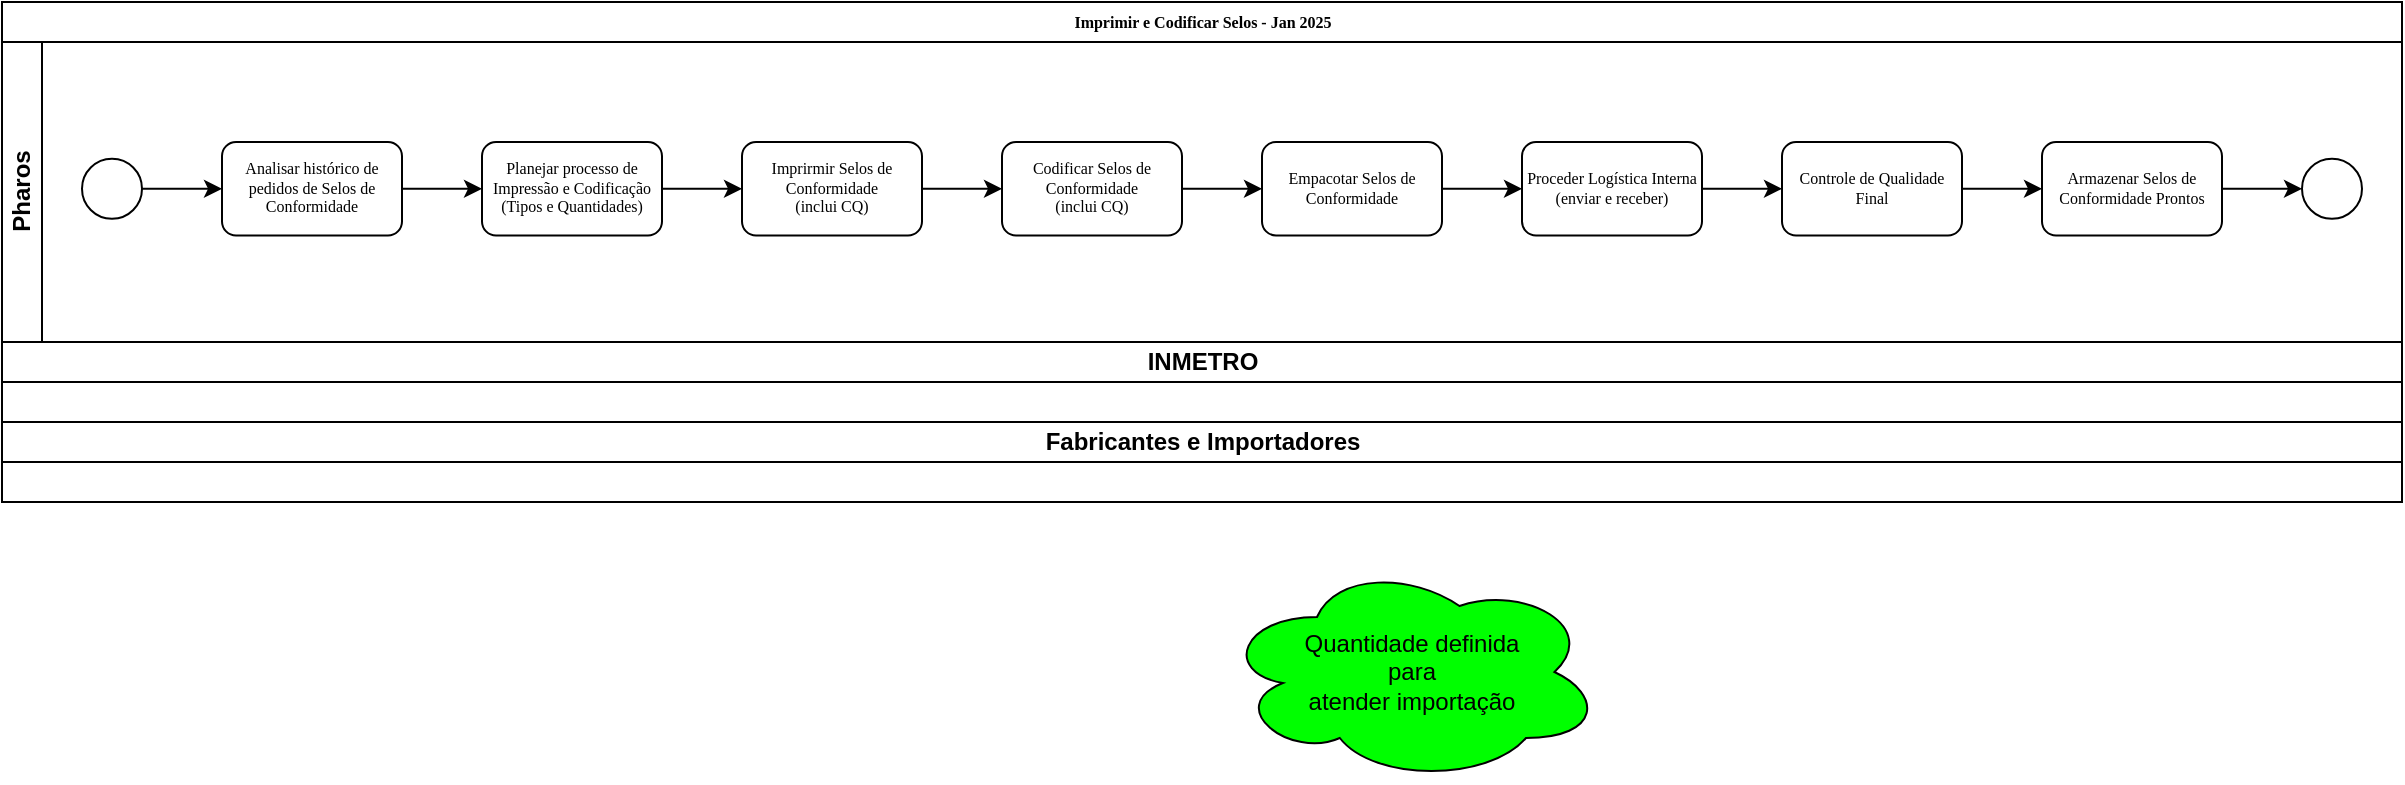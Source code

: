 <mxfile version="24.7.14">
  <diagram name="Page-1" id="c7488fd3-1785-93aa-aadb-54a6760d102a">
    <mxGraphModel dx="1185" dy="654" grid="1" gridSize="10" guides="1" tooltips="1" connect="1" arrows="1" fold="1" page="1" pageScale="1" pageWidth="1100" pageHeight="850" background="none" math="0" shadow="0">
      <root>
        <mxCell id="0" />
        <mxCell id="1" parent="0" />
        <mxCell id="2b4e8129b02d487f-1" value="Imprimir e Codificar Selos - Jan 2025" style="swimlane;html=1;childLayout=stackLayout;horizontal=1;startSize=20;horizontalStack=0;rounded=0;shadow=0;labelBackgroundColor=none;strokeWidth=1;fontFamily=Verdana;fontSize=8;align=center;" parent="1" vertex="1">
          <mxGeometry x="100" y="70" width="1200" height="250" as="geometry" />
        </mxCell>
        <mxCell id="2b4e8129b02d487f-2" value="Pharos" style="swimlane;html=1;startSize=20;horizontal=0;" parent="2b4e8129b02d487f-1" vertex="1">
          <mxGeometry y="20" width="1200" height="150" as="geometry" />
        </mxCell>
        <mxCell id="77CGy44zf38P_ugC092b-19" value="" style="ellipse;whiteSpace=wrap;html=1;rounded=0;shadow=0;labelBackgroundColor=none;strokeWidth=1;fontFamily=Verdana;fontSize=8;align=center;" parent="2b4e8129b02d487f-2" vertex="1">
          <mxGeometry x="1150" y="58.37" width="30" height="30" as="geometry" />
        </mxCell>
        <mxCell id="2b4e8129b02d487f-3" value="INMETRO" style="swimlane;html=1;startSize=20;horizontal=0;" parent="2b4e8129b02d487f-1" vertex="1" collapsed="1">
          <mxGeometry y="170" width="1200" height="40" as="geometry">
            <mxRectangle y="170" width="1200" height="150" as="alternateBounds" />
          </mxGeometry>
        </mxCell>
        <mxCell id="2b4e8129b02d487f-4" value="Fabricantes e Importadores" style="swimlane;html=1;startSize=20;horizontal=0;" parent="2b4e8129b02d487f-1" vertex="1" collapsed="1">
          <mxGeometry y="210" width="1200" height="40" as="geometry">
            <mxRectangle y="320" width="1200" height="150" as="alternateBounds" />
          </mxGeometry>
        </mxCell>
        <mxCell id="77CGy44zf38P_ugC092b-1" value="" style="edgeStyle=orthogonalEdgeStyle;rounded=0;orthogonalLoop=1;jettySize=auto;html=1;" parent="1" source="77CGy44zf38P_ugC092b-2" target="77CGy44zf38P_ugC092b-4" edge="1">
          <mxGeometry relative="1" as="geometry" />
        </mxCell>
        <mxCell id="77CGy44zf38P_ugC092b-2" value="" style="ellipse;whiteSpace=wrap;html=1;rounded=0;shadow=0;labelBackgroundColor=none;strokeWidth=1;fontFamily=Verdana;fontSize=8;align=center;" parent="1" vertex="1">
          <mxGeometry x="140" y="148.38" width="30" height="30" as="geometry" />
        </mxCell>
        <mxCell id="77CGy44zf38P_ugC092b-3" value="" style="edgeStyle=orthogonalEdgeStyle;rounded=0;orthogonalLoop=1;jettySize=auto;html=1;" parent="1" source="77CGy44zf38P_ugC092b-4" target="77CGy44zf38P_ugC092b-6" edge="1">
          <mxGeometry relative="1" as="geometry" />
        </mxCell>
        <mxCell id="77CGy44zf38P_ugC092b-4" value="&lt;div&gt;Analisar histórico de pedidos de Selos de Conformidade&lt;/div&gt;" style="rounded=1;whiteSpace=wrap;html=1;shadow=0;labelBackgroundColor=none;strokeWidth=1;fontFamily=Verdana;fontSize=8;align=center;" parent="1" vertex="1">
          <mxGeometry x="210" y="140.01" width="90" height="46.75" as="geometry" />
        </mxCell>
        <mxCell id="77CGy44zf38P_ugC092b-5" value="" style="edgeStyle=orthogonalEdgeStyle;rounded=0;orthogonalLoop=1;jettySize=auto;html=1;" parent="1" source="77CGy44zf38P_ugC092b-6" target="77CGy44zf38P_ugC092b-8" edge="1">
          <mxGeometry relative="1" as="geometry" />
        </mxCell>
        <mxCell id="77CGy44zf38P_ugC092b-6" value="&lt;div&gt;Planejar processo de Impressão e Codificação (Tipos e Quantidades)&lt;/div&gt;" style="rounded=1;whiteSpace=wrap;html=1;shadow=0;labelBackgroundColor=none;strokeWidth=1;fontFamily=Verdana;fontSize=8;align=center;" parent="1" vertex="1">
          <mxGeometry x="340" y="140" width="90" height="46.75" as="geometry" />
        </mxCell>
        <mxCell id="77CGy44zf38P_ugC092b-7" value="" style="edgeStyle=orthogonalEdgeStyle;rounded=0;orthogonalLoop=1;jettySize=auto;html=1;" parent="1" source="77CGy44zf38P_ugC092b-8" target="77CGy44zf38P_ugC092b-10" edge="1">
          <mxGeometry relative="1" as="geometry" />
        </mxCell>
        <mxCell id="77CGy44zf38P_ugC092b-8" value="&lt;div&gt;Imprirmir Selos de Conformidade &lt;br&gt;(inclui CQ)&lt;/div&gt;" style="rounded=1;whiteSpace=wrap;html=1;shadow=0;labelBackgroundColor=none;strokeWidth=1;fontFamily=Verdana;fontSize=8;align=center;" parent="1" vertex="1">
          <mxGeometry x="470" y="140.01" width="90" height="46.75" as="geometry" />
        </mxCell>
        <mxCell id="77CGy44zf38P_ugC092b-9" value="" style="edgeStyle=orthogonalEdgeStyle;rounded=0;orthogonalLoop=1;jettySize=auto;html=1;" parent="1" source="77CGy44zf38P_ugC092b-10" target="77CGy44zf38P_ugC092b-12" edge="1">
          <mxGeometry relative="1" as="geometry" />
        </mxCell>
        <mxCell id="77CGy44zf38P_ugC092b-10" value="&lt;div&gt;Codificar Selos de Conformidade&lt;/div&gt;&lt;div&gt;(inclui CQ)&lt;/div&gt;" style="rounded=1;whiteSpace=wrap;html=1;shadow=0;labelBackgroundColor=none;strokeWidth=1;fontFamily=Verdana;fontSize=8;align=center;" parent="1" vertex="1">
          <mxGeometry x="600" y="140" width="90" height="46.75" as="geometry" />
        </mxCell>
        <mxCell id="77CGy44zf38P_ugC092b-11" value="" style="edgeStyle=orthogonalEdgeStyle;rounded=0;orthogonalLoop=1;jettySize=auto;html=1;entryX=0;entryY=0.5;entryDx=0;entryDy=0;" parent="1" source="77CGy44zf38P_ugC092b-12" target="77CGy44zf38P_ugC092b-14" edge="1">
          <mxGeometry relative="1" as="geometry">
            <mxPoint x="830" y="198.38" as="targetPoint" />
          </mxGeometry>
        </mxCell>
        <mxCell id="77CGy44zf38P_ugC092b-12" value="&lt;div&gt;Empacotar Selos de Conformidade&lt;/div&gt;" style="rounded=1;whiteSpace=wrap;html=1;shadow=0;labelBackgroundColor=none;strokeWidth=1;fontFamily=Verdana;fontSize=8;align=center;" parent="1" vertex="1">
          <mxGeometry x="730" y="140" width="90" height="46.75" as="geometry" />
        </mxCell>
        <mxCell id="77CGy44zf38P_ugC092b-13" value="" style="edgeStyle=orthogonalEdgeStyle;rounded=0;orthogonalLoop=1;jettySize=auto;html=1;" parent="1" source="77CGy44zf38P_ugC092b-14" target="77CGy44zf38P_ugC092b-16" edge="1">
          <mxGeometry relative="1" as="geometry" />
        </mxCell>
        <mxCell id="77CGy44zf38P_ugC092b-14" value="Proceder Logística Interna (enviar e receber)" style="rounded=1;whiteSpace=wrap;html=1;shadow=0;labelBackgroundColor=none;strokeWidth=1;fontFamily=Verdana;fontSize=8;align=center;" parent="1" vertex="1">
          <mxGeometry x="860" y="140" width="90" height="46.75" as="geometry" />
        </mxCell>
        <mxCell id="77CGy44zf38P_ugC092b-15" value="" style="edgeStyle=orthogonalEdgeStyle;rounded=0;orthogonalLoop=1;jettySize=auto;html=1;" parent="1" source="77CGy44zf38P_ugC092b-16" target="77CGy44zf38P_ugC092b-18" edge="1">
          <mxGeometry relative="1" as="geometry" />
        </mxCell>
        <mxCell id="77CGy44zf38P_ugC092b-16" value="Controle de Qualidade Final" style="rounded=1;whiteSpace=wrap;html=1;shadow=0;labelBackgroundColor=none;strokeWidth=1;fontFamily=Verdana;fontSize=8;align=center;" parent="1" vertex="1">
          <mxGeometry x="990" y="140" width="90" height="46.75" as="geometry" />
        </mxCell>
        <mxCell id="77CGy44zf38P_ugC092b-17" value="" style="edgeStyle=orthogonalEdgeStyle;rounded=0;orthogonalLoop=1;jettySize=auto;html=1;entryX=0;entryY=0.5;entryDx=0;entryDy=0;" parent="1" source="77CGy44zf38P_ugC092b-18" target="77CGy44zf38P_ugC092b-19" edge="1">
          <mxGeometry relative="1" as="geometry">
            <mxPoint x="1250" y="163.38" as="targetPoint" />
          </mxGeometry>
        </mxCell>
        <mxCell id="77CGy44zf38P_ugC092b-18" value="Armazenar Selos de Conformidade Prontos" style="rounded=1;whiteSpace=wrap;html=1;shadow=0;labelBackgroundColor=none;strokeWidth=1;fontFamily=Verdana;fontSize=8;align=center;" parent="1" vertex="1">
          <mxGeometry x="1120" y="140" width="90" height="46.75" as="geometry" />
        </mxCell>
        <mxCell id="2JO79CsGy-DT6Ke0JT0Q-9" value="Quantidade definida &lt;br&gt;para &lt;br&gt;atender importação" style="ellipse;shape=cloud;whiteSpace=wrap;html=1;fillColor=#00FF00;" vertex="1" parent="1">
          <mxGeometry x="710" y="350" width="190" height="110" as="geometry" />
        </mxCell>
      </root>
    </mxGraphModel>
  </diagram>
</mxfile>
